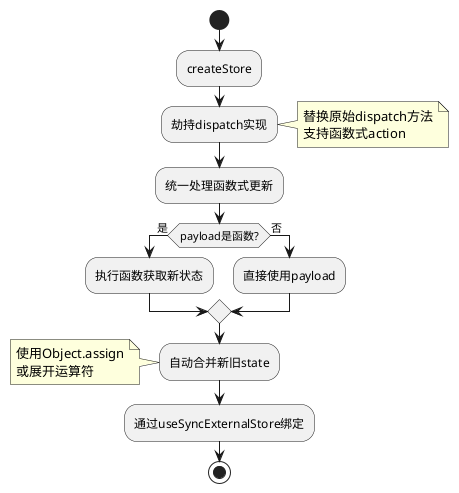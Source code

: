 @startuml
start
:createStore;
:劫持dispatch实现;
note right
  替换原始dispatch方法
  支持函数式action
end note

:统一处理函数式更新;
if (payload是函数?) then (是)
  :执行函数获取新状态;
else (否)
  :直接使用payload;
endif

:自动合并新旧state;
note left
  使用Object.assign
  或展开运算符
end note

:通过useSyncExternalStore绑定;
stop
@enduml